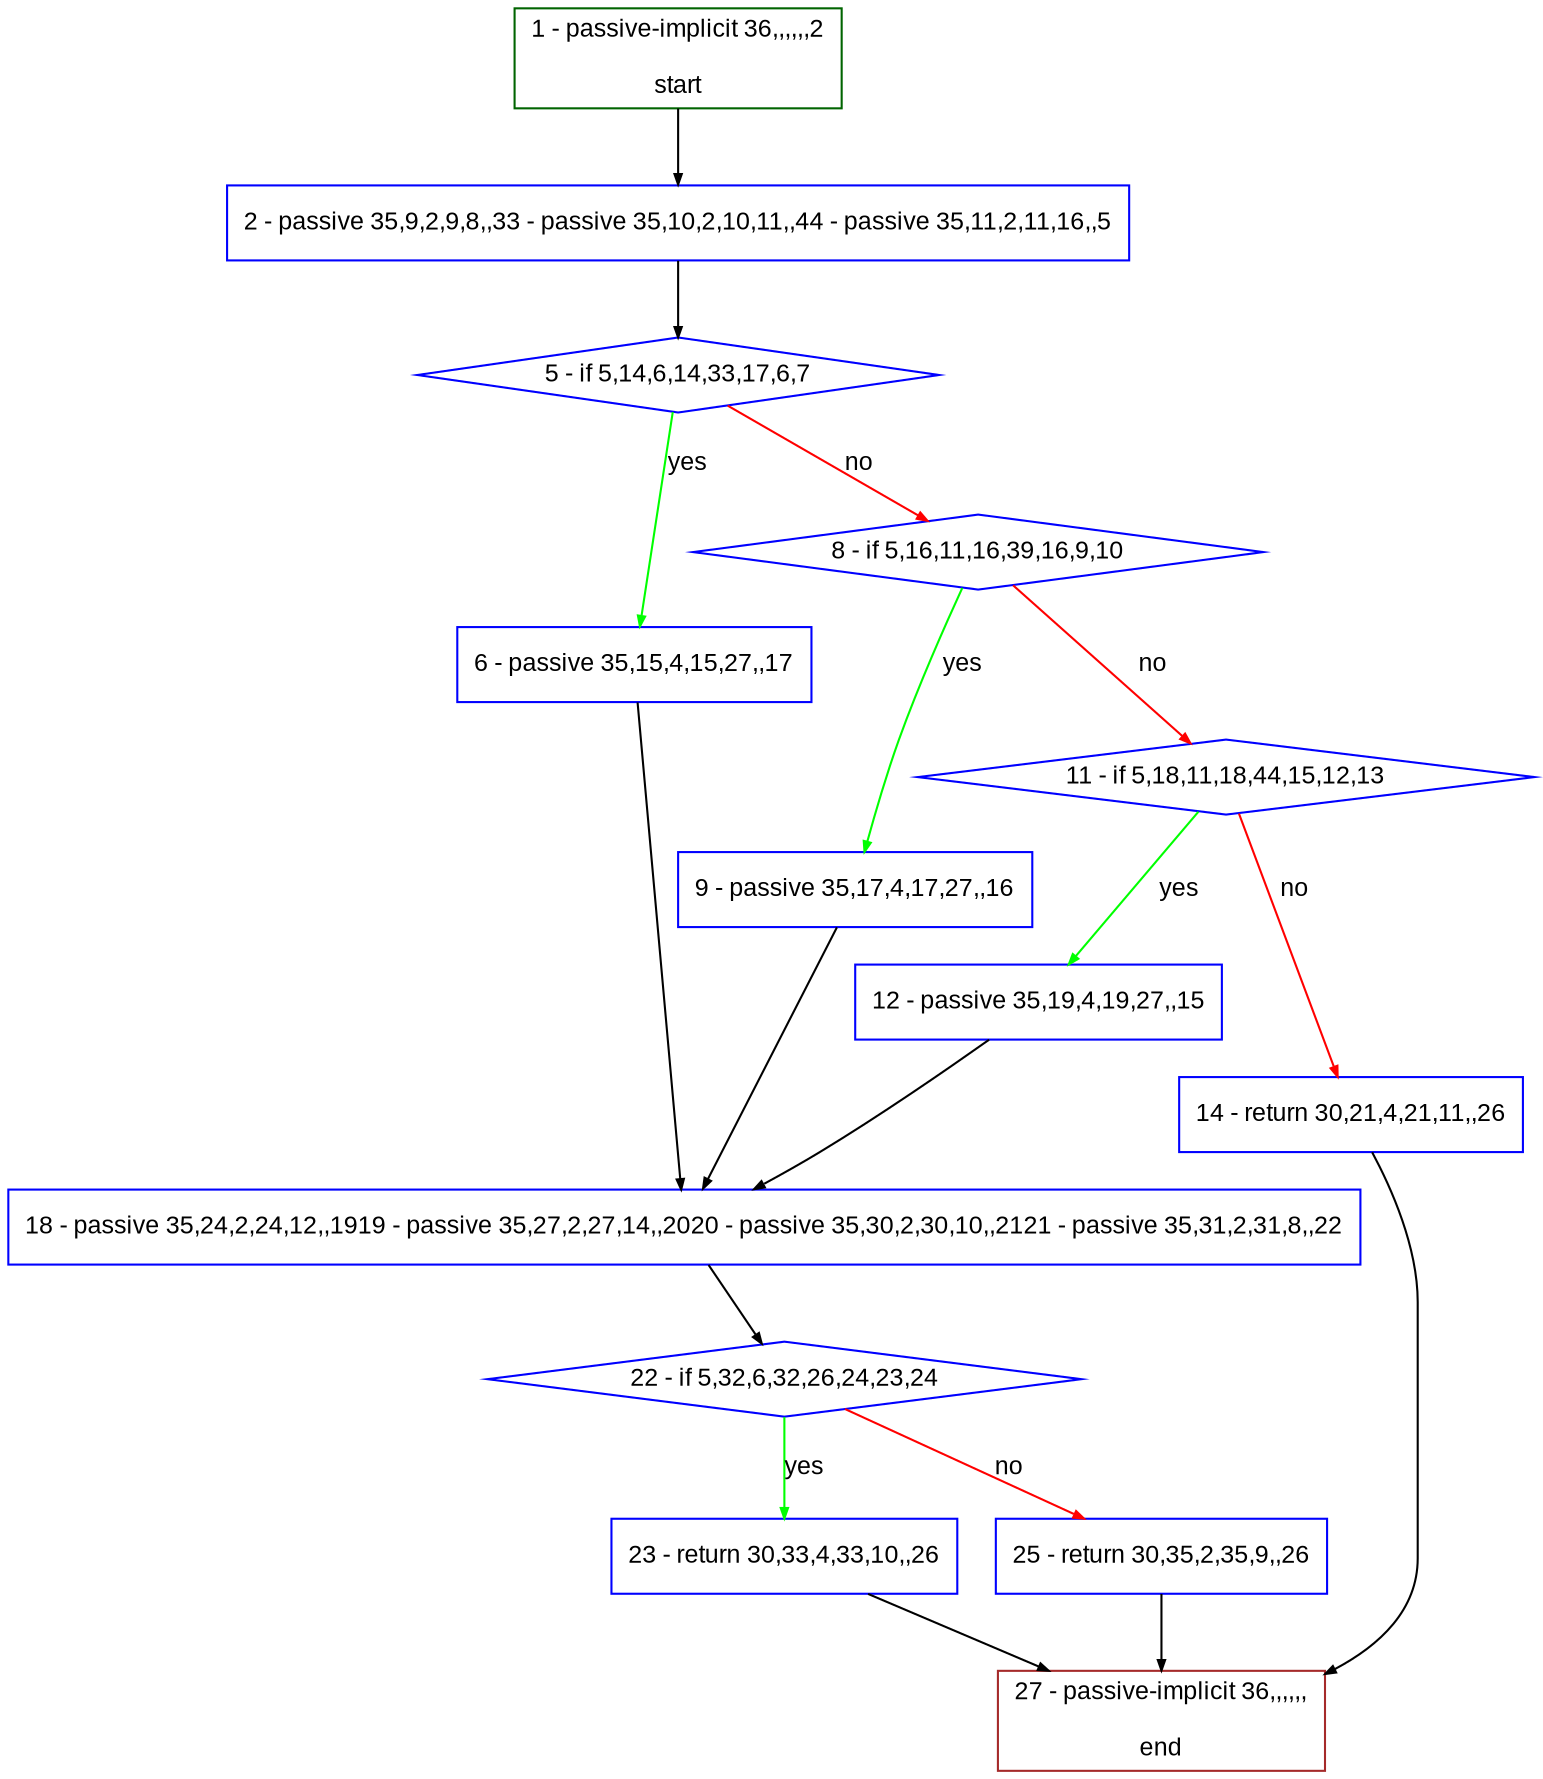 digraph "" {
  graph [bgcolor="white", fillcolor="#FFFFCC", pack="true", packmode="clust", fontname="Arial", label="", fontsize="12", compound="true", style="rounded,filled"];
  node [node_initialized="no", fillcolor="white", fontname="Arial", label="", color="grey", fontsize="12", fixedsize="false", compound="true", shape="rectangle", style="filled"];
  edge [arrowtail="none", lhead="", fontcolor="black", fontname="Arial", label="", color="black", fontsize="12", arrowhead="normal", arrowsize="0.5", compound="true", ltail="", dir="forward"];
  __N1 [fillcolor="#ffffff", label="2 - passive 35,9,2,9,8,,33 - passive 35,10,2,10,11,,44 - passive 35,11,2,11,16,,5", color="#0000ff", shape="box", style="filled"];
  __N2 [fillcolor="#ffffff", label="1 - passive-implicit 36,,,,,,2\n\nstart", color="#006400", shape="box", style="filled"];
  __N3 [fillcolor="#ffffff", label="5 - if 5,14,6,14,33,17,6,7", color="#0000ff", shape="diamond", style="filled"];
  __N4 [fillcolor="#ffffff", label="6 - passive 35,15,4,15,27,,17", color="#0000ff", shape="box", style="filled"];
  __N5 [fillcolor="#ffffff", label="8 - if 5,16,11,16,39,16,9,10", color="#0000ff", shape="diamond", style="filled"];
  __N6 [fillcolor="#ffffff", label="18 - passive 35,24,2,24,12,,1919 - passive 35,27,2,27,14,,2020 - passive 35,30,2,30,10,,2121 - passive 35,31,2,31,8,,22", color="#0000ff", shape="box", style="filled"];
  __N7 [fillcolor="#ffffff", label="9 - passive 35,17,4,17,27,,16", color="#0000ff", shape="box", style="filled"];
  __N8 [fillcolor="#ffffff", label="11 - if 5,18,11,18,44,15,12,13", color="#0000ff", shape="diamond", style="filled"];
  __N9 [fillcolor="#ffffff", label="12 - passive 35,19,4,19,27,,15", color="#0000ff", shape="box", style="filled"];
  __N10 [fillcolor="#ffffff", label="14 - return 30,21,4,21,11,,26", color="#0000ff", shape="box", style="filled"];
  __N11 [fillcolor="#ffffff", label="27 - passive-implicit 36,,,,,,\n\nend", color="#a52a2a", shape="box", style="filled"];
  __N12 [fillcolor="#ffffff", label="22 - if 5,32,6,32,26,24,23,24", color="#0000ff", shape="diamond", style="filled"];
  __N13 [fillcolor="#ffffff", label="23 - return 30,33,4,33,10,,26", color="#0000ff", shape="box", style="filled"];
  __N14 [fillcolor="#ffffff", label="25 - return 30,35,2,35,9,,26", color="#0000ff", shape="box", style="filled"];
  __N2 -> __N1 [arrowtail="none", color="#000000", label="", arrowhead="normal", dir="forward"];
  __N1 -> __N3 [arrowtail="none", color="#000000", label="", arrowhead="normal", dir="forward"];
  __N3 -> __N4 [arrowtail="none", color="#00ff00", label="yes", arrowhead="normal", dir="forward"];
  __N3 -> __N5 [arrowtail="none", color="#ff0000", label="no", arrowhead="normal", dir="forward"];
  __N4 -> __N6 [arrowtail="none", color="#000000", label="", arrowhead="normal", dir="forward"];
  __N5 -> __N7 [arrowtail="none", color="#00ff00", label="yes", arrowhead="normal", dir="forward"];
  __N5 -> __N8 [arrowtail="none", color="#ff0000", label="no", arrowhead="normal", dir="forward"];
  __N7 -> __N6 [arrowtail="none", color="#000000", label="", arrowhead="normal", dir="forward"];
  __N8 -> __N9 [arrowtail="none", color="#00ff00", label="yes", arrowhead="normal", dir="forward"];
  __N8 -> __N10 [arrowtail="none", color="#ff0000", label="no", arrowhead="normal", dir="forward"];
  __N9 -> __N6 [arrowtail="none", color="#000000", label="", arrowhead="normal", dir="forward"];
  __N10 -> __N11 [arrowtail="none", color="#000000", label="", arrowhead="normal", dir="forward"];
  __N6 -> __N12 [arrowtail="none", color="#000000", label="", arrowhead="normal", dir="forward"];
  __N12 -> __N13 [arrowtail="none", color="#00ff00", label="yes", arrowhead="normal", dir="forward"];
  __N12 -> __N14 [arrowtail="none", color="#ff0000", label="no", arrowhead="normal", dir="forward"];
  __N13 -> __N11 [arrowtail="none", color="#000000", label="", arrowhead="normal", dir="forward"];
  __N14 -> __N11 [arrowtail="none", color="#000000", label="", arrowhead="normal", dir="forward"];
}
